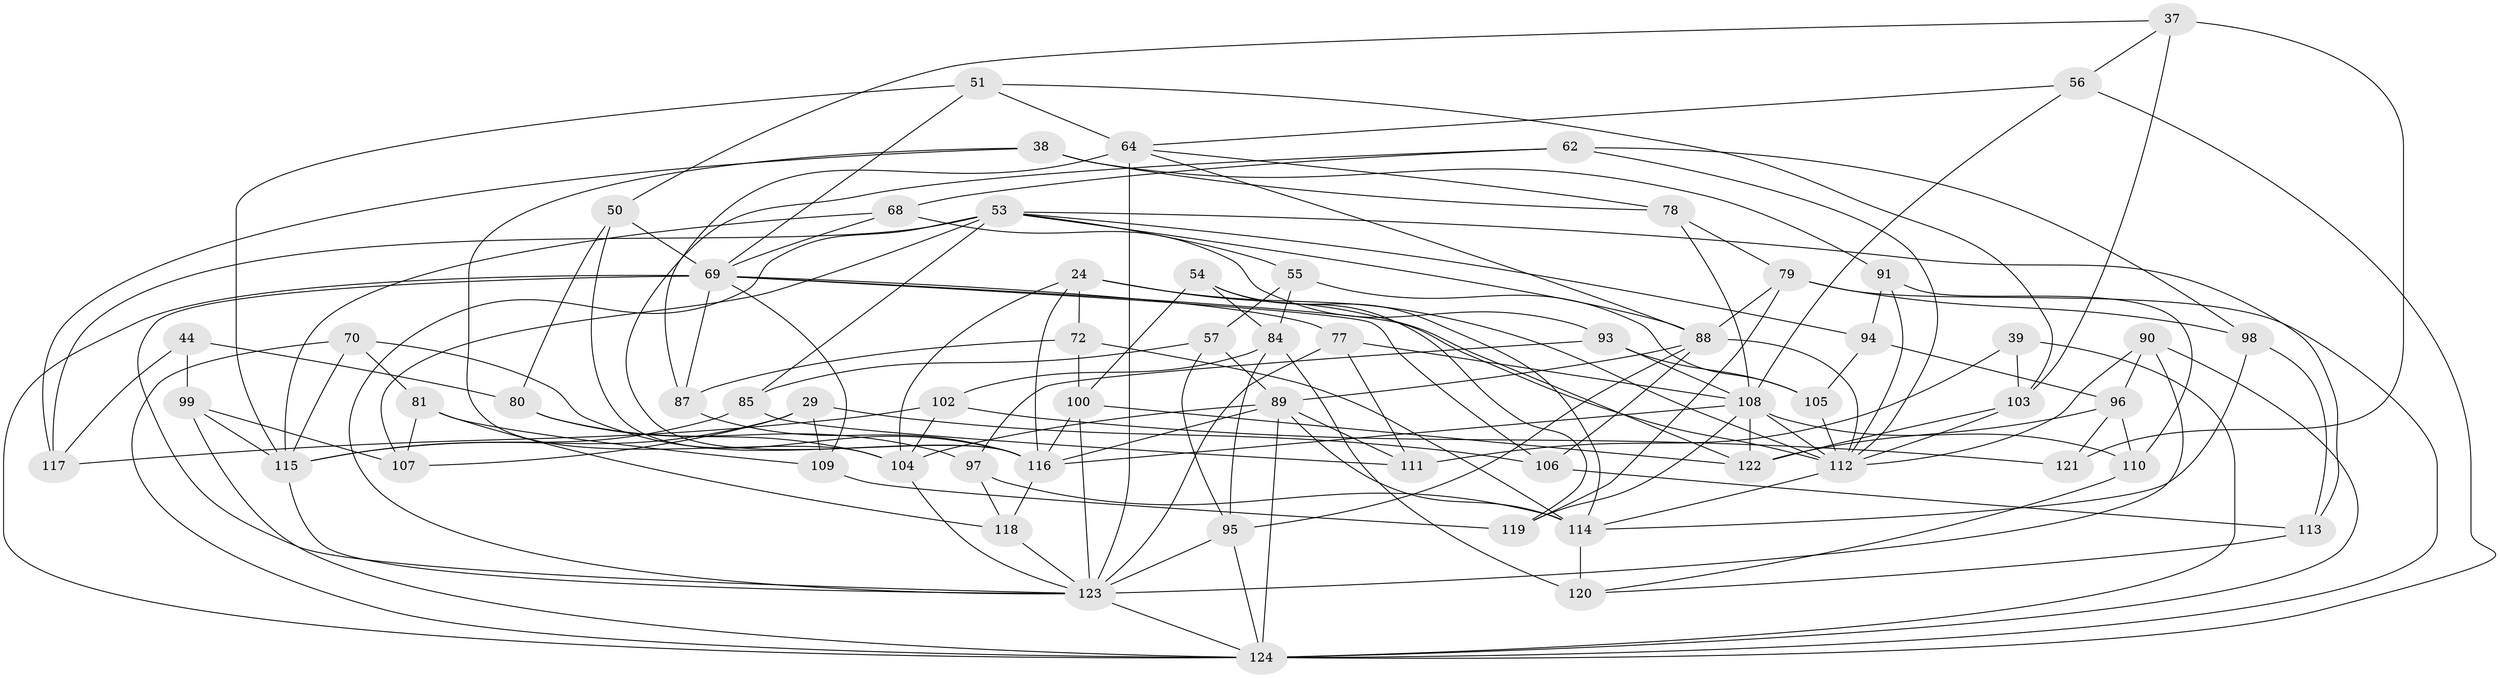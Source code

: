 // original degree distribution, {4: 1.0}
// Generated by graph-tools (version 1.1) at 2025/57/03/09/25 04:57:07]
// undirected, 62 vertices, 154 edges
graph export_dot {
graph [start="1"]
  node [color=gray90,style=filled];
  24 [super="+9"];
  29;
  37;
  38;
  39;
  44;
  50 [super="+15"];
  51;
  53 [super="+40"];
  54;
  55;
  56;
  57;
  62;
  64 [super="+22+43+32"];
  68;
  69 [super="+28+52+42"];
  70;
  72;
  77;
  78 [super="+63"];
  79 [super="+76"];
  80 [super="+30"];
  81;
  84 [super="+67"];
  85;
  87;
  88 [super="+10+13+14"];
  89 [super="+12+48+58+75"];
  90;
  91;
  93;
  94;
  95 [super="+34"];
  96 [super="+25"];
  97;
  98;
  99;
  100 [super="+6+16"];
  102;
  103 [super="+31"];
  104 [super="+45+82"];
  105;
  106;
  107;
  108 [super="+21+47+65"];
  109;
  110;
  111;
  112 [super="+73+59"];
  113;
  114 [super="+49+83"];
  115 [super="+41"];
  116 [super="+60+26"];
  117;
  118;
  119;
  120 [super="+2"];
  121;
  122 [super="+46"];
  123 [super="+71+101+86"];
  124 [super="+5+18+92+36"];
  24 -- 122;
  24 -- 72;
  24 -- 112 [weight=2];
  24 -- 116;
  24 -- 104;
  29 -- 109;
  29 -- 106;
  29 -- 107;
  29 -- 115;
  37 -- 56;
  37 -- 121;
  37 -- 103;
  37 -- 50;
  38 -- 104;
  38 -- 117;
  38 -- 78;
  38 -- 91;
  39 -- 103 [weight=2];
  39 -- 111;
  39 -- 124;
  44 -- 80 [weight=2];
  44 -- 117;
  44 -- 99;
  50 -- 116;
  50 -- 80;
  50 -- 69 [weight=3];
  51 -- 69;
  51 -- 103;
  51 -- 64;
  51 -- 115;
  53 -- 117;
  53 -- 88 [weight=2];
  53 -- 107;
  53 -- 113;
  53 -- 85;
  53 -- 55;
  53 -- 94;
  53 -- 123 [weight=2];
  54 -- 119;
  54 -- 84;
  54 -- 100;
  54 -- 114;
  55 -- 57;
  55 -- 105;
  55 -- 84;
  56 -- 64;
  56 -- 124;
  56 -- 108;
  57 -- 85;
  57 -- 89;
  57 -- 95;
  62 -- 98;
  62 -- 68;
  62 -- 112;
  62 -- 116;
  64 -- 78 [weight=2];
  64 -- 88;
  64 -- 87;
  64 -- 123 [weight=4];
  68 -- 69;
  68 -- 115;
  68 -- 93;
  69 -- 87;
  69 -- 123 [weight=3];
  69 -- 106;
  69 -- 112;
  69 -- 77;
  69 -- 109;
  69 -- 124;
  70 -- 81;
  70 -- 124;
  70 -- 116;
  70 -- 115;
  72 -- 87;
  72 -- 100;
  72 -- 114;
  77 -- 111;
  77 -- 108;
  77 -- 123;
  78 -- 108;
  78 -- 79 [weight=2];
  79 -- 119;
  79 -- 88;
  79 -- 98;
  79 -- 124;
  80 -- 97;
  80 -- 104 [weight=2];
  81 -- 118;
  81 -- 109;
  81 -- 107;
  84 -- 95;
  84 -- 120 [weight=2];
  84 -- 102;
  85 -- 111;
  85 -- 115;
  87 -- 116;
  88 -- 112 [weight=2];
  88 -- 89 [weight=2];
  88 -- 106;
  88 -- 95;
  89 -- 111;
  89 -- 124 [weight=2];
  89 -- 114 [weight=3];
  89 -- 116 [weight=2];
  89 -- 104;
  90 -- 112;
  90 -- 96;
  90 -- 124;
  90 -- 123;
  91 -- 94;
  91 -- 110;
  91 -- 112;
  93 -- 105;
  93 -- 97;
  93 -- 108;
  94 -- 105;
  94 -- 96;
  95 -- 124;
  95 -- 123 [weight=2];
  96 -- 121 [weight=2];
  96 -- 110;
  96 -- 122;
  97 -- 118;
  97 -- 114;
  98 -- 113;
  98 -- 114;
  99 -- 107;
  99 -- 124;
  99 -- 115;
  100 -- 116 [weight=2];
  100 -- 122 [weight=2];
  100 -- 123 [weight=2];
  102 -- 117;
  102 -- 121;
  102 -- 104;
  103 -- 122;
  103 -- 112;
  104 -- 123 [weight=2];
  105 -- 112;
  106 -- 113;
  108 -- 116 [weight=2];
  108 -- 110;
  108 -- 119;
  108 -- 122;
  108 -- 112;
  109 -- 119;
  110 -- 120;
  112 -- 114;
  113 -- 120;
  114 -- 120 [weight=2];
  115 -- 123 [weight=2];
  116 -- 118;
  118 -- 123;
  123 -- 124 [weight=2];
}
